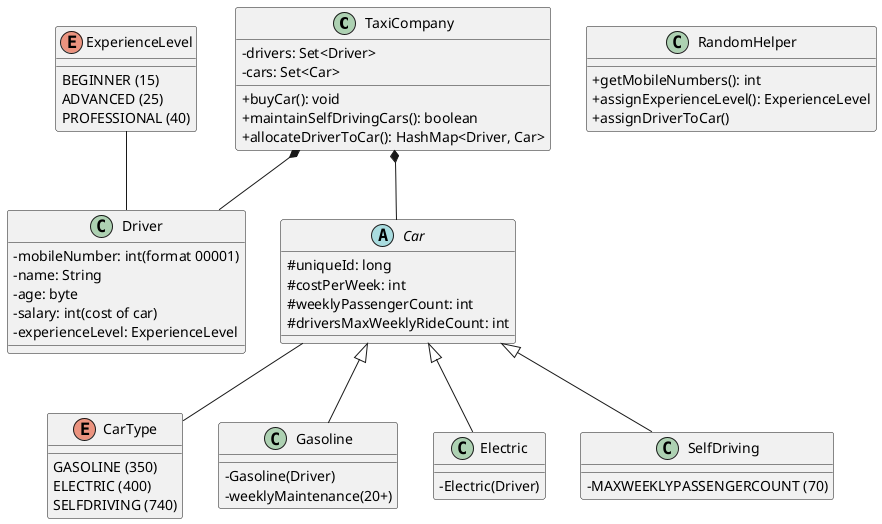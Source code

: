 @startuml taxiCompany
skinparam ClassAttributeIconSize 0
TaxiCompany *-- Driver
TaxiCompany *-- Car
Car -- CarType
Car <|-- Gasoline
Car <|-- Electric
Car <|-- SelfDriving
ExperienceLevel -- Driver
enum CarType {
    GASOLINE (350)
    ELECTRIC (400)
    SELFDRIVING (740)
}
enum ExperienceLevel {
    BEGINNER (15)
    ADVANCED (25)
    PROFESSIONAL (40)
}
class TaxiCompany{
    -drivers: Set<Driver>
    -cars: Set<Car>
    +buyCar(): void
    +maintainSelfDrivingCars(): boolean
    +allocateDriverToCar(): HashMap<Driver, Car>
}
class Driver{
    -mobileNumber: int(format 00001)
    -name: String
    -age: byte
    -salary: int(cost of car)
    -experienceLevel: ExperienceLevel
    __
}
abstract class Car{
    #uniqueId: long
    #costPerWeek: int
    #weeklyPassengerCount: int
    #driversMaxWeeklyRideCount: int
}
class Gasoline{
    -Gasoline(Driver)
    -weeklyMaintenance(20+)
}
class Electric{
    -Electric(Driver)
}
class SelfDriving{
    - MAXWEEKLYPASSENGERCOUNT (70)
}
class RandomHelper{
    +getMobileNumbers(): int
    +assignExperienceLevel(): ExperienceLevel
    +assignDriverToCar()
}
@enduml
